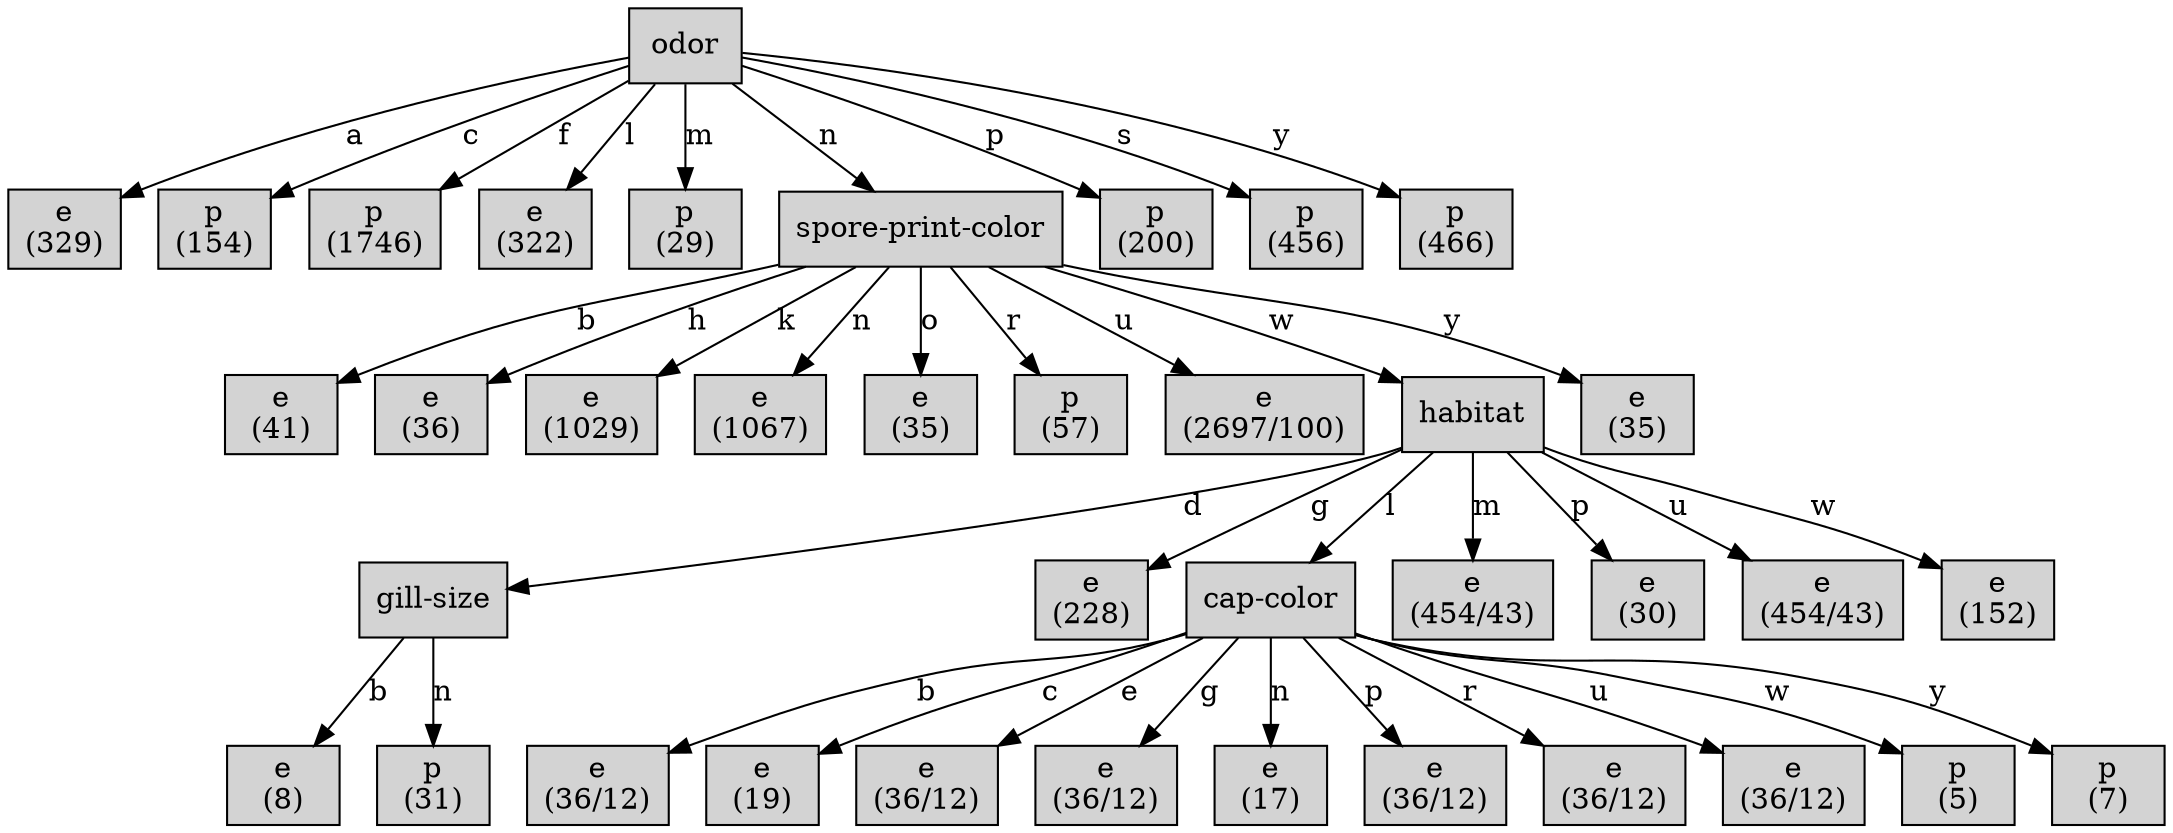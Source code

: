 digraph ID3_Tree {
"0" [shape=box, style=filled, label="odor
", weight=1]
"1" [shape=box, style=filled, label="e
(329)
", weight=2]
0 -> 1 [ label = "a"];
"2" [shape=box, style=filled, label="p
(154)
", weight=2]
0 -> 2 [ label = "c"];
"3" [shape=box, style=filled, label="p
(1746)
", weight=2]
0 -> 3 [ label = "f"];
"4" [shape=box, style=filled, label="e
(322)
", weight=2]
0 -> 4 [ label = "l"];
"5" [shape=box, style=filled, label="p
(29)
", weight=2]
0 -> 5 [ label = "m"];
"6" [shape=box, style=filled, label="spore-print-color
", weight=2]
0 -> 6 [ label = "n"];
"7" [shape=box, style=filled, label="e
(41)
", weight=3]
6 -> 7 [ label = "b"];
"8" [shape=box, style=filled, label="e
(36)
", weight=3]
6 -> 8 [ label = "h"];
"9" [shape=box, style=filled, label="e
(1029)
", weight=3]
6 -> 9 [ label = "k"];
"10" [shape=box, style=filled, label="e
(1067)
", weight=3]
6 -> 10 [ label = "n"];
"11" [shape=box, style=filled, label="e
(35)
", weight=3]
6 -> 11 [ label = "o"];
"12" [shape=box, style=filled, label="p
(57)
", weight=3]
6 -> 12 [ label = "r"];
"13" [shape=box, style=filled, label="e
(2697/100)
", weight=3]
6 -> 13 [ label = "u"];
"14" [shape=box, style=filled, label="habitat
", weight=3]
6 -> 14 [ label = "w"];
"15" [shape=box, style=filled, label="gill-size
", weight=4]
14 -> 15 [ label = "d"];
"16" [shape=box, style=filled, label="e
(8)
", weight=5]
15 -> 16 [ label = "b"];
"17" [shape=box, style=filled, label="p
(31)
", weight=5]
15 -> 17 [ label = "n"];
"18" [shape=box, style=filled, label="e
(228)
", weight=4]
14 -> 18 [ label = "g"];
"19" [shape=box, style=filled, label="cap-color
", weight=4]
14 -> 19 [ label = "l"];
"20" [shape=box, style=filled, label="e
(36/12)
", weight=5]
19 -> 20 [ label = "b"];
"21" [shape=box, style=filled, label="e
(19)
", weight=5]
19 -> 21 [ label = "c"];
"22" [shape=box, style=filled, label="e
(36/12)
", weight=5]
19 -> 22 [ label = "e"];
"23" [shape=box, style=filled, label="e
(36/12)
", weight=5]
19 -> 23 [ label = "g"];
"24" [shape=box, style=filled, label="e
(17)
", weight=5]
19 -> 24 [ label = "n"];
"25" [shape=box, style=filled, label="e
(36/12)
", weight=5]
19 -> 25 [ label = "p"];
"26" [shape=box, style=filled, label="e
(36/12)
", weight=5]
19 -> 26 [ label = "r"];
"27" [shape=box, style=filled, label="e
(36/12)
", weight=5]
19 -> 27 [ label = "u"];
"28" [shape=box, style=filled, label="p
(5)
", weight=5]
19 -> 28 [ label = "w"];
"29" [shape=box, style=filled, label="p
(7)
", weight=5]
19 -> 29 [ label = "y"];
"30" [shape=box, style=filled, label="e
(454/43)
", weight=4]
14 -> 30 [ label = "m"];
"31" [shape=box, style=filled, label="e
(30)
", weight=4]
14 -> 31 [ label = "p"];
"32" [shape=box, style=filled, label="e
(454/43)
", weight=4]
14 -> 32 [ label = "u"];
"33" [shape=box, style=filled, label="e
(152)
", weight=4]
14 -> 33 [ label = "w"];
"34" [shape=box, style=filled, label="e
(35)
", weight=3]
6 -> 34 [ label = "y"];
"35" [shape=box, style=filled, label="p
(200)
", weight=2]
0 -> 35 [ label = "p"];
"36" [shape=box, style=filled, label="p
(456)
", weight=2]
0 -> 36 [ label = "s"];
"37" [shape=box, style=filled, label="p
(466)
", weight=2]
0 -> 37 [ label = "y"];
{rank=same; 0;};
{rank=same; 1;2;3;4;5;6;35;36;37;};
{rank=same; 7;8;9;10;11;12;13;14;34;};
{rank=same; 15;18;19;30;31;32;33;};
{rank=same; 16;17;20;21;22;23;24;25;26;27;28;29;};
}